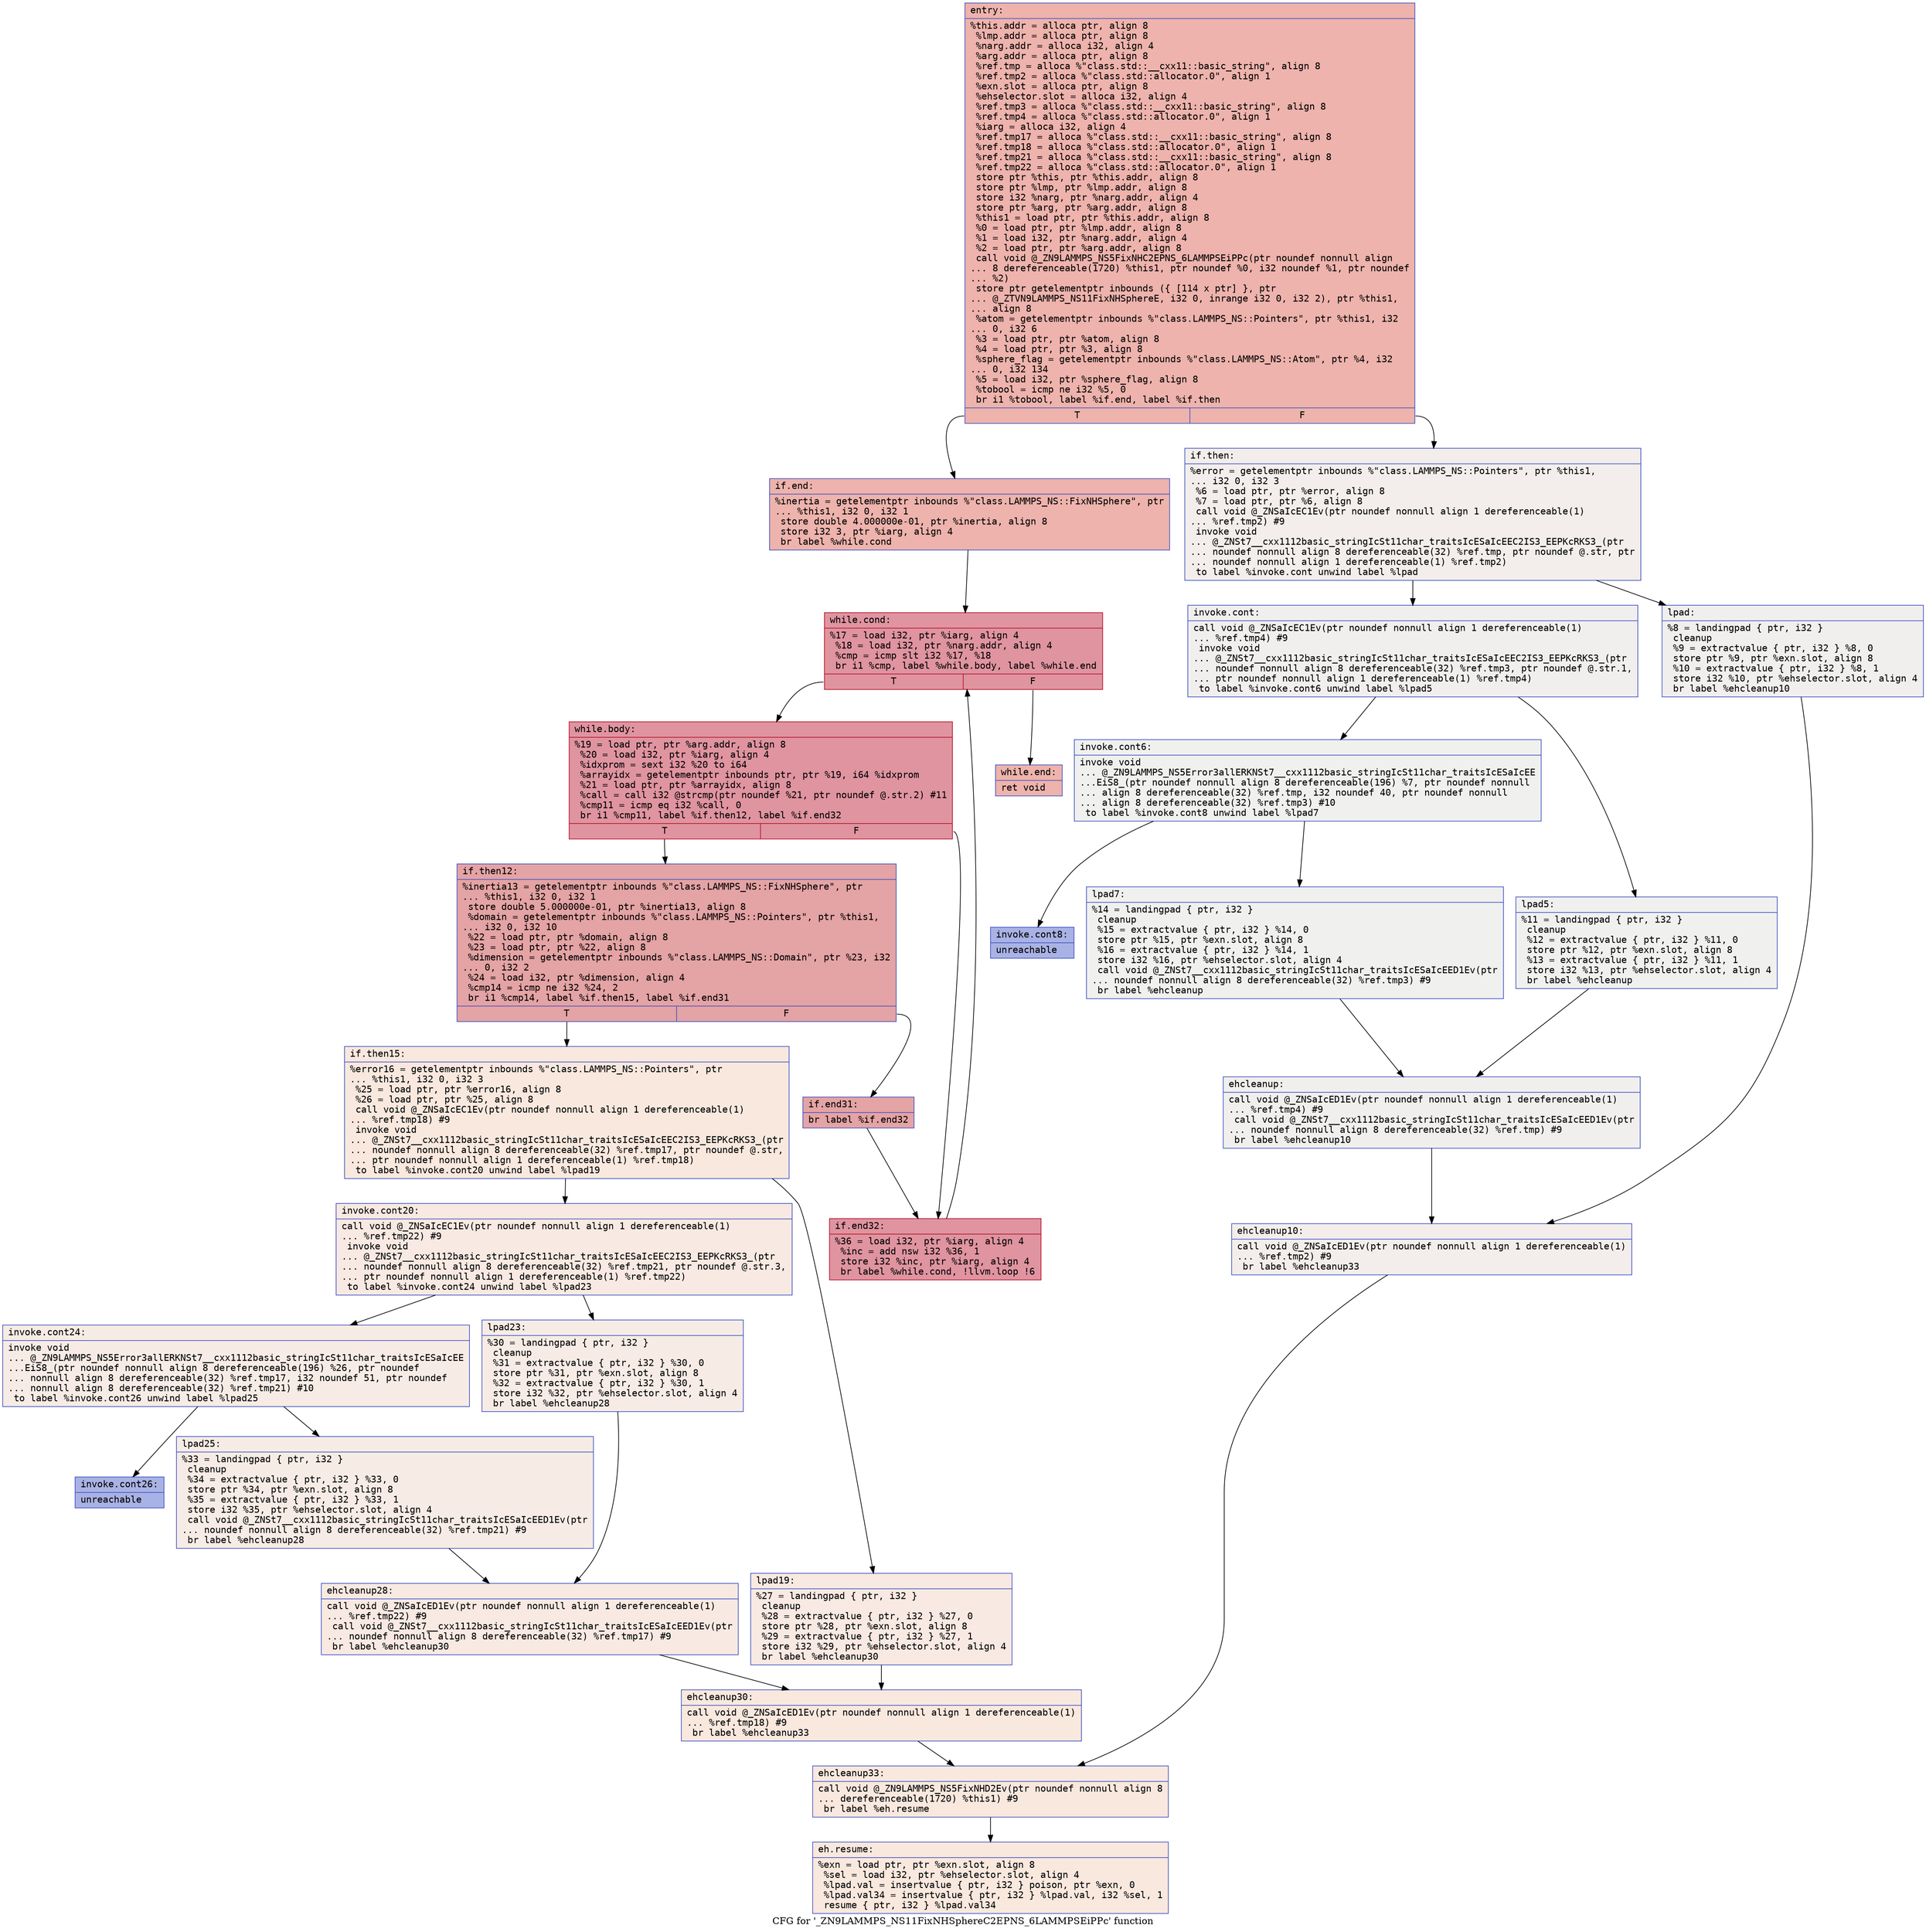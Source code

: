 digraph "CFG for '_ZN9LAMMPS_NS11FixNHSphereC2EPNS_6LAMMPSEiPPc' function" {
	label="CFG for '_ZN9LAMMPS_NS11FixNHSphereC2EPNS_6LAMMPSEiPPc' function";

	Node0x560d7b040950 [shape=record,color="#3d50c3ff", style=filled, fillcolor="#d6524470" fontname="Courier",label="{entry:\l|  %this.addr = alloca ptr, align 8\l  %lmp.addr = alloca ptr, align 8\l  %narg.addr = alloca i32, align 4\l  %arg.addr = alloca ptr, align 8\l  %ref.tmp = alloca %\"class.std::__cxx11::basic_string\", align 8\l  %ref.tmp2 = alloca %\"class.std::allocator.0\", align 1\l  %exn.slot = alloca ptr, align 8\l  %ehselector.slot = alloca i32, align 4\l  %ref.tmp3 = alloca %\"class.std::__cxx11::basic_string\", align 8\l  %ref.tmp4 = alloca %\"class.std::allocator.0\", align 1\l  %iarg = alloca i32, align 4\l  %ref.tmp17 = alloca %\"class.std::__cxx11::basic_string\", align 8\l  %ref.tmp18 = alloca %\"class.std::allocator.0\", align 1\l  %ref.tmp21 = alloca %\"class.std::__cxx11::basic_string\", align 8\l  %ref.tmp22 = alloca %\"class.std::allocator.0\", align 1\l  store ptr %this, ptr %this.addr, align 8\l  store ptr %lmp, ptr %lmp.addr, align 8\l  store i32 %narg, ptr %narg.addr, align 4\l  store ptr %arg, ptr %arg.addr, align 8\l  %this1 = load ptr, ptr %this.addr, align 8\l  %0 = load ptr, ptr %lmp.addr, align 8\l  %1 = load i32, ptr %narg.addr, align 4\l  %2 = load ptr, ptr %arg.addr, align 8\l  call void @_ZN9LAMMPS_NS5FixNHC2EPNS_6LAMMPSEiPPc(ptr noundef nonnull align\l... 8 dereferenceable(1720) %this1, ptr noundef %0, i32 noundef %1, ptr noundef\l... %2)\l  store ptr getelementptr inbounds (\{ [114 x ptr] \}, ptr\l... @_ZTVN9LAMMPS_NS11FixNHSphereE, i32 0, inrange i32 0, i32 2), ptr %this1,\l... align 8\l  %atom = getelementptr inbounds %\"class.LAMMPS_NS::Pointers\", ptr %this1, i32\l... 0, i32 6\l  %3 = load ptr, ptr %atom, align 8\l  %4 = load ptr, ptr %3, align 8\l  %sphere_flag = getelementptr inbounds %\"class.LAMMPS_NS::Atom\", ptr %4, i32\l... 0, i32 134\l  %5 = load i32, ptr %sphere_flag, align 8\l  %tobool = icmp ne i32 %5, 0\l  br i1 %tobool, label %if.end, label %if.then\l|{<s0>T|<s1>F}}"];
	Node0x560d7b040950:s0 -> Node0x560d7b043210[tooltip="entry -> if.end\nProbability 100.00%" ];
	Node0x560d7b040950:s1 -> Node0x560d7b043600[tooltip="entry -> if.then\nProbability 0.00%" ];
	Node0x560d7b043600 [shape=record,color="#3d50c3ff", style=filled, fillcolor="#e5d8d170" fontname="Courier",label="{if.then:\l|  %error = getelementptr inbounds %\"class.LAMMPS_NS::Pointers\", ptr %this1,\l... i32 0, i32 3\l  %6 = load ptr, ptr %error, align 8\l  %7 = load ptr, ptr %6, align 8\l  call void @_ZNSaIcEC1Ev(ptr noundef nonnull align 1 dereferenceable(1)\l... %ref.tmp2) #9\l  invoke void\l... @_ZNSt7__cxx1112basic_stringIcSt11char_traitsIcESaIcEEC2IS3_EEPKcRKS3_(ptr\l... noundef nonnull align 8 dereferenceable(32) %ref.tmp, ptr noundef @.str, ptr\l... noundef nonnull align 1 dereferenceable(1) %ref.tmp2)\l          to label %invoke.cont unwind label %lpad\l}"];
	Node0x560d7b043600 -> Node0x560d7b043c50[tooltip="if.then -> invoke.cont\nProbability 50.00%" ];
	Node0x560d7b043600 -> Node0x560d7b043d30[tooltip="if.then -> lpad\nProbability 50.00%" ];
	Node0x560d7b043c50 [shape=record,color="#3d50c3ff", style=filled, fillcolor="#e0dbd870" fontname="Courier",label="{invoke.cont:\l|  call void @_ZNSaIcEC1Ev(ptr noundef nonnull align 1 dereferenceable(1)\l... %ref.tmp4) #9\l  invoke void\l... @_ZNSt7__cxx1112basic_stringIcSt11char_traitsIcESaIcEEC2IS3_EEPKcRKS3_(ptr\l... noundef nonnull align 8 dereferenceable(32) %ref.tmp3, ptr noundef @.str.1,\l... ptr noundef nonnull align 1 dereferenceable(1) %ref.tmp4)\l          to label %invoke.cont6 unwind label %lpad5\l}"];
	Node0x560d7b043c50 -> Node0x560d7b0440c0[tooltip="invoke.cont -> invoke.cont6\nProbability 50.00%" ];
	Node0x560d7b043c50 -> Node0x560d7b044110[tooltip="invoke.cont -> lpad5\nProbability 50.00%" ];
	Node0x560d7b0440c0 [shape=record,color="#3d50c3ff", style=filled, fillcolor="#dedcdb70" fontname="Courier",label="{invoke.cont6:\l|  invoke void\l... @_ZN9LAMMPS_NS5Error3allERKNSt7__cxx1112basic_stringIcSt11char_traitsIcESaIcEE\l...EiS8_(ptr noundef nonnull align 8 dereferenceable(196) %7, ptr noundef nonnull\l... align 8 dereferenceable(32) %ref.tmp, i32 noundef 40, ptr noundef nonnull\l... align 8 dereferenceable(32) %ref.tmp3) #10\l          to label %invoke.cont8 unwind label %lpad7\l}"];
	Node0x560d7b0440c0 -> Node0x560d7b044070[tooltip="invoke.cont6 -> invoke.cont8\nProbability 0.00%" ];
	Node0x560d7b0440c0 -> Node0x560d7b044490[tooltip="invoke.cont6 -> lpad7\nProbability 100.00%" ];
	Node0x560d7b044070 [shape=record,color="#3d50c3ff", style=filled, fillcolor="#3d50c370" fontname="Courier",label="{invoke.cont8:\l|  unreachable\l}"];
	Node0x560d7b043d30 [shape=record,color="#3d50c3ff", style=filled, fillcolor="#e0dbd870" fontname="Courier",label="{lpad:\l|  %8 = landingpad \{ ptr, i32 \}\l          cleanup\l  %9 = extractvalue \{ ptr, i32 \} %8, 0\l  store ptr %9, ptr %exn.slot, align 8\l  %10 = extractvalue \{ ptr, i32 \} %8, 1\l  store i32 %10, ptr %ehselector.slot, align 4\l  br label %ehcleanup10\l}"];
	Node0x560d7b043d30 -> Node0x560d7b044b30[tooltip="lpad -> ehcleanup10\nProbability 100.00%" ];
	Node0x560d7b044110 [shape=record,color="#3d50c3ff", style=filled, fillcolor="#dedcdb70" fontname="Courier",label="{lpad5:\l|  %11 = landingpad \{ ptr, i32 \}\l          cleanup\l  %12 = extractvalue \{ ptr, i32 \} %11, 0\l  store ptr %12, ptr %exn.slot, align 8\l  %13 = extractvalue \{ ptr, i32 \} %11, 1\l  store i32 %13, ptr %ehselector.slot, align 4\l  br label %ehcleanup\l}"];
	Node0x560d7b044110 -> Node0x560d7b044e80[tooltip="lpad5 -> ehcleanup\nProbability 100.00%" ];
	Node0x560d7b044490 [shape=record,color="#3d50c3ff", style=filled, fillcolor="#dedcdb70" fontname="Courier",label="{lpad7:\l|  %14 = landingpad \{ ptr, i32 \}\l          cleanup\l  %15 = extractvalue \{ ptr, i32 \} %14, 0\l  store ptr %15, ptr %exn.slot, align 8\l  %16 = extractvalue \{ ptr, i32 \} %14, 1\l  store i32 %16, ptr %ehselector.slot, align 4\l  call void @_ZNSt7__cxx1112basic_stringIcSt11char_traitsIcESaIcEED1Ev(ptr\l... noundef nonnull align 8 dereferenceable(32) %ref.tmp3) #9\l  br label %ehcleanup\l}"];
	Node0x560d7b044490 -> Node0x560d7b044e80[tooltip="lpad7 -> ehcleanup\nProbability 100.00%" ];
	Node0x560d7b044e80 [shape=record,color="#3d50c3ff", style=filled, fillcolor="#e0dbd870" fontname="Courier",label="{ehcleanup:\l|  call void @_ZNSaIcED1Ev(ptr noundef nonnull align 1 dereferenceable(1)\l... %ref.tmp4) #9\l  call void @_ZNSt7__cxx1112basic_stringIcSt11char_traitsIcESaIcEED1Ev(ptr\l... noundef nonnull align 8 dereferenceable(32) %ref.tmp) #9\l  br label %ehcleanup10\l}"];
	Node0x560d7b044e80 -> Node0x560d7b044b30[tooltip="ehcleanup -> ehcleanup10\nProbability 100.00%" ];
	Node0x560d7b044b30 [shape=record,color="#3d50c3ff", style=filled, fillcolor="#e5d8d170" fontname="Courier",label="{ehcleanup10:\l|  call void @_ZNSaIcED1Ev(ptr noundef nonnull align 1 dereferenceable(1)\l... %ref.tmp2) #9\l  br label %ehcleanup33\l}"];
	Node0x560d7b044b30 -> Node0x560d7b0460f0[tooltip="ehcleanup10 -> ehcleanup33\nProbability 100.00%" ];
	Node0x560d7b043210 [shape=record,color="#3d50c3ff", style=filled, fillcolor="#d6524470" fontname="Courier",label="{if.end:\l|  %inertia = getelementptr inbounds %\"class.LAMMPS_NS::FixNHSphere\", ptr\l... %this1, i32 0, i32 1\l  store double 4.000000e-01, ptr %inertia, align 8\l  store i32 3, ptr %iarg, align 4\l  br label %while.cond\l}"];
	Node0x560d7b043210 -> Node0x560d7b046de0[tooltip="if.end -> while.cond\nProbability 100.00%" ];
	Node0x560d7b046de0 [shape=record,color="#b70d28ff", style=filled, fillcolor="#b70d2870" fontname="Courier",label="{while.cond:\l|  %17 = load i32, ptr %iarg, align 4\l  %18 = load i32, ptr %narg.addr, align 4\l  %cmp = icmp slt i32 %17, %18\l  br i1 %cmp, label %while.body, label %while.end\l|{<s0>T|<s1>F}}"];
	Node0x560d7b046de0:s0 -> Node0x560d7b047060[tooltip="while.cond -> while.body\nProbability 96.88%" ];
	Node0x560d7b046de0:s1 -> Node0x560d7b0470e0[tooltip="while.cond -> while.end\nProbability 3.12%" ];
	Node0x560d7b047060 [shape=record,color="#b70d28ff", style=filled, fillcolor="#b70d2870" fontname="Courier",label="{while.body:\l|  %19 = load ptr, ptr %arg.addr, align 8\l  %20 = load i32, ptr %iarg, align 4\l  %idxprom = sext i32 %20 to i64\l  %arrayidx = getelementptr inbounds ptr, ptr %19, i64 %idxprom\l  %21 = load ptr, ptr %arrayidx, align 8\l  %call = call i32 @strcmp(ptr noundef %21, ptr noundef @.str.2) #11\l  %cmp11 = icmp eq i32 %call, 0\l  br i1 %cmp11, label %if.then12, label %if.end32\l|{<s0>T|<s1>F}}"];
	Node0x560d7b047060:s0 -> Node0x560d7b0477d0[tooltip="while.body -> if.then12\nProbability 37.50%" ];
	Node0x560d7b047060:s1 -> Node0x560d7b0478b0[tooltip="while.body -> if.end32\nProbability 62.50%" ];
	Node0x560d7b0477d0 [shape=record,color="#3d50c3ff", style=filled, fillcolor="#c32e3170" fontname="Courier",label="{if.then12:\l|  %inertia13 = getelementptr inbounds %\"class.LAMMPS_NS::FixNHSphere\", ptr\l... %this1, i32 0, i32 1\l  store double 5.000000e-01, ptr %inertia13, align 8\l  %domain = getelementptr inbounds %\"class.LAMMPS_NS::Pointers\", ptr %this1,\l... i32 0, i32 10\l  %22 = load ptr, ptr %domain, align 8\l  %23 = load ptr, ptr %22, align 8\l  %dimension = getelementptr inbounds %\"class.LAMMPS_NS::Domain\", ptr %23, i32\l... 0, i32 2\l  %24 = load i32, ptr %dimension, align 4\l  %cmp14 = icmp ne i32 %24, 2\l  br i1 %cmp14, label %if.then15, label %if.end31\l|{<s0>T|<s1>F}}"];
	Node0x560d7b0477d0:s0 -> Node0x560d7b048620[tooltip="if.then12 -> if.then15\nProbability 0.00%" ];
	Node0x560d7b0477d0:s1 -> Node0x560d7b0486a0[tooltip="if.then12 -> if.end31\nProbability 100.00%" ];
	Node0x560d7b048620 [shape=record,color="#3d50c3ff", style=filled, fillcolor="#f2cab570" fontname="Courier",label="{if.then15:\l|  %error16 = getelementptr inbounds %\"class.LAMMPS_NS::Pointers\", ptr\l... %this1, i32 0, i32 3\l  %25 = load ptr, ptr %error16, align 8\l  %26 = load ptr, ptr %25, align 8\l  call void @_ZNSaIcEC1Ev(ptr noundef nonnull align 1 dereferenceable(1)\l... %ref.tmp18) #9\l  invoke void\l... @_ZNSt7__cxx1112basic_stringIcSt11char_traitsIcESaIcEEC2IS3_EEPKcRKS3_(ptr\l... noundef nonnull align 8 dereferenceable(32) %ref.tmp17, ptr noundef @.str,\l... ptr noundef nonnull align 1 dereferenceable(1) %ref.tmp18)\l          to label %invoke.cont20 unwind label %lpad19\l}"];
	Node0x560d7b048620 -> Node0x560d7b048b90[tooltip="if.then15 -> invoke.cont20\nProbability 50.00%" ];
	Node0x560d7b048620 -> Node0x560d7b048c10[tooltip="if.then15 -> lpad19\nProbability 50.00%" ];
	Node0x560d7b048b90 [shape=record,color="#3d50c3ff", style=filled, fillcolor="#efcebd70" fontname="Courier",label="{invoke.cont20:\l|  call void @_ZNSaIcEC1Ev(ptr noundef nonnull align 1 dereferenceable(1)\l... %ref.tmp22) #9\l  invoke void\l... @_ZNSt7__cxx1112basic_stringIcSt11char_traitsIcESaIcEEC2IS3_EEPKcRKS3_(ptr\l... noundef nonnull align 8 dereferenceable(32) %ref.tmp21, ptr noundef @.str.3,\l... ptr noundef nonnull align 1 dereferenceable(1) %ref.tmp22)\l          to label %invoke.cont24 unwind label %lpad23\l}"];
	Node0x560d7b048b90 -> Node0x560d7b048f90[tooltip="invoke.cont20 -> invoke.cont24\nProbability 50.00%" ];
	Node0x560d7b048b90 -> Node0x560d7b048fe0[tooltip="invoke.cont20 -> lpad23\nProbability 50.00%" ];
	Node0x560d7b048f90 [shape=record,color="#3d50c3ff", style=filled, fillcolor="#ecd3c570" fontname="Courier",label="{invoke.cont24:\l|  invoke void\l... @_ZN9LAMMPS_NS5Error3allERKNSt7__cxx1112basic_stringIcSt11char_traitsIcESaIcEE\l...EiS8_(ptr noundef nonnull align 8 dereferenceable(196) %26, ptr noundef\l... nonnull align 8 dereferenceable(32) %ref.tmp17, i32 noundef 51, ptr noundef\l... nonnull align 8 dereferenceable(32) %ref.tmp21) #10\l          to label %invoke.cont26 unwind label %lpad25\l}"];
	Node0x560d7b048f90 -> Node0x560d7b048f40[tooltip="invoke.cont24 -> invoke.cont26\nProbability 0.00%" ];
	Node0x560d7b048f90 -> Node0x560d7b049300[tooltip="invoke.cont24 -> lpad25\nProbability 100.00%" ];
	Node0x560d7b048f40 [shape=record,color="#3d50c3ff", style=filled, fillcolor="#3d50c370" fontname="Courier",label="{invoke.cont26:\l|  unreachable\l}"];
	Node0x560d7b048c10 [shape=record,color="#3d50c3ff", style=filled, fillcolor="#efcebd70" fontname="Courier",label="{lpad19:\l|  %27 = landingpad \{ ptr, i32 \}\l          cleanup\l  %28 = extractvalue \{ ptr, i32 \} %27, 0\l  store ptr %28, ptr %exn.slot, align 8\l  %29 = extractvalue \{ ptr, i32 \} %27, 1\l  store i32 %29, ptr %ehselector.slot, align 4\l  br label %ehcleanup30\l}"];
	Node0x560d7b048c10 -> Node0x560d7b0498c0[tooltip="lpad19 -> ehcleanup30\nProbability 100.00%" ];
	Node0x560d7b048fe0 [shape=record,color="#3d50c3ff", style=filled, fillcolor="#ecd3c570" fontname="Courier",label="{lpad23:\l|  %30 = landingpad \{ ptr, i32 \}\l          cleanup\l  %31 = extractvalue \{ ptr, i32 \} %30, 0\l  store ptr %31, ptr %exn.slot, align 8\l  %32 = extractvalue \{ ptr, i32 \} %30, 1\l  store i32 %32, ptr %ehselector.slot, align 4\l  br label %ehcleanup28\l}"];
	Node0x560d7b048fe0 -> Node0x560d7b049c10[tooltip="lpad23 -> ehcleanup28\nProbability 100.00%" ];
	Node0x560d7b049300 [shape=record,color="#3d50c3ff", style=filled, fillcolor="#ecd3c570" fontname="Courier",label="{lpad25:\l|  %33 = landingpad \{ ptr, i32 \}\l          cleanup\l  %34 = extractvalue \{ ptr, i32 \} %33, 0\l  store ptr %34, ptr %exn.slot, align 8\l  %35 = extractvalue \{ ptr, i32 \} %33, 1\l  store i32 %35, ptr %ehselector.slot, align 4\l  call void @_ZNSt7__cxx1112basic_stringIcSt11char_traitsIcESaIcEED1Ev(ptr\l... noundef nonnull align 8 dereferenceable(32) %ref.tmp21) #9\l  br label %ehcleanup28\l}"];
	Node0x560d7b049300 -> Node0x560d7b049c10[tooltip="lpad25 -> ehcleanup28\nProbability 100.00%" ];
	Node0x560d7b049c10 [shape=record,color="#3d50c3ff", style=filled, fillcolor="#efcebd70" fontname="Courier",label="{ehcleanup28:\l|  call void @_ZNSaIcED1Ev(ptr noundef nonnull align 1 dereferenceable(1)\l... %ref.tmp22) #9\l  call void @_ZNSt7__cxx1112basic_stringIcSt11char_traitsIcESaIcEED1Ev(ptr\l... noundef nonnull align 8 dereferenceable(32) %ref.tmp17) #9\l  br label %ehcleanup30\l}"];
	Node0x560d7b049c10 -> Node0x560d7b0498c0[tooltip="ehcleanup28 -> ehcleanup30\nProbability 100.00%" ];
	Node0x560d7b0498c0 [shape=record,color="#3d50c3ff", style=filled, fillcolor="#f2cab570" fontname="Courier",label="{ehcleanup30:\l|  call void @_ZNSaIcED1Ev(ptr noundef nonnull align 1 dereferenceable(1)\l... %ref.tmp18) #9\l  br label %ehcleanup33\l}"];
	Node0x560d7b0498c0 -> Node0x560d7b0460f0[tooltip="ehcleanup30 -> ehcleanup33\nProbability 100.00%" ];
	Node0x560d7b0486a0 [shape=record,color="#3d50c3ff", style=filled, fillcolor="#c32e3170" fontname="Courier",label="{if.end31:\l|  br label %if.end32\l}"];
	Node0x560d7b0486a0 -> Node0x560d7b0478b0[tooltip="if.end31 -> if.end32\nProbability 100.00%" ];
	Node0x560d7b0478b0 [shape=record,color="#b70d28ff", style=filled, fillcolor="#b70d2870" fontname="Courier",label="{if.end32:\l|  %36 = load i32, ptr %iarg, align 4\l  %inc = add nsw i32 %36, 1\l  store i32 %inc, ptr %iarg, align 4\l  br label %while.cond, !llvm.loop !6\l}"];
	Node0x560d7b0478b0 -> Node0x560d7b046de0[tooltip="if.end32 -> while.cond\nProbability 100.00%" ];
	Node0x560d7b0470e0 [shape=record,color="#3d50c3ff", style=filled, fillcolor="#d6524470" fontname="Courier",label="{while.end:\l|  ret void\l}"];
	Node0x560d7b0460f0 [shape=record,color="#3d50c3ff", style=filled, fillcolor="#f2cab570" fontname="Courier",label="{ehcleanup33:\l|  call void @_ZN9LAMMPS_NS5FixNHD2Ev(ptr noundef nonnull align 8\l... dereferenceable(1720) %this1) #9\l  br label %eh.resume\l}"];
	Node0x560d7b0460f0 -> Node0x560d7b04b500[tooltip="ehcleanup33 -> eh.resume\nProbability 100.00%" ];
	Node0x560d7b04b500 [shape=record,color="#3d50c3ff", style=filled, fillcolor="#f2cab570" fontname="Courier",label="{eh.resume:\l|  %exn = load ptr, ptr %exn.slot, align 8\l  %sel = load i32, ptr %ehselector.slot, align 4\l  %lpad.val = insertvalue \{ ptr, i32 \} poison, ptr %exn, 0\l  %lpad.val34 = insertvalue \{ ptr, i32 \} %lpad.val, i32 %sel, 1\l  resume \{ ptr, i32 \} %lpad.val34\l}"];
}
